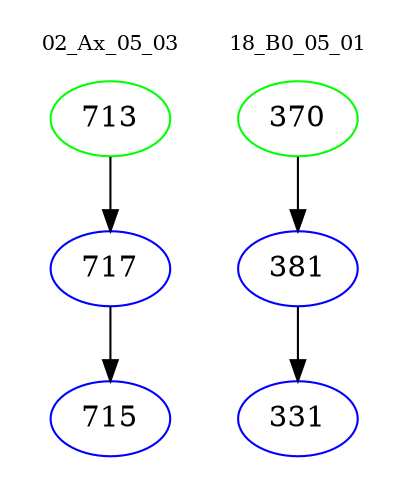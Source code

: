 digraph{
subgraph cluster_0 {
color = white
label = "02_Ax_05_03";
fontsize=10;
T0_713 [label="713", color="green"]
T0_713 -> T0_717 [color="black"]
T0_717 [label="717", color="blue"]
T0_717 -> T0_715 [color="black"]
T0_715 [label="715", color="blue"]
}
subgraph cluster_1 {
color = white
label = "18_B0_05_01";
fontsize=10;
T1_370 [label="370", color="green"]
T1_370 -> T1_381 [color="black"]
T1_381 [label="381", color="blue"]
T1_381 -> T1_331 [color="black"]
T1_331 [label="331", color="blue"]
}
}
